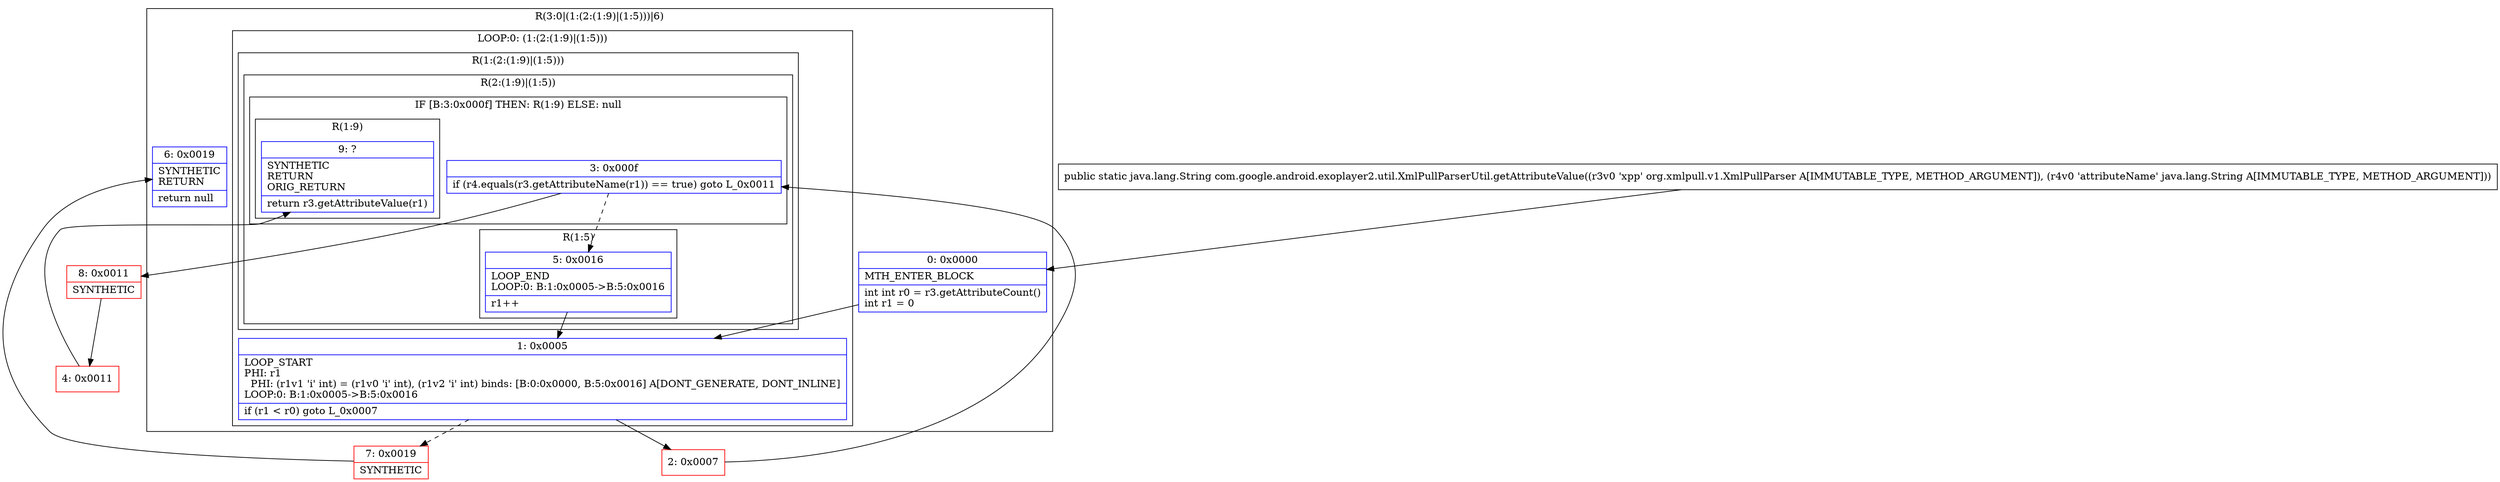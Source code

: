 digraph "CFG forcom.google.android.exoplayer2.util.XmlPullParserUtil.getAttributeValue(Lorg\/xmlpull\/v1\/XmlPullParser;Ljava\/lang\/String;)Ljava\/lang\/String;" {
subgraph cluster_Region_186408009 {
label = "R(3:0|(1:(2:(1:9)|(1:5)))|6)";
node [shape=record,color=blue];
Node_0 [shape=record,label="{0\:\ 0x0000|MTH_ENTER_BLOCK\l|int int r0 = r3.getAttributeCount()\lint r1 = 0\l}"];
subgraph cluster_LoopRegion_1850661022 {
label = "LOOP:0: (1:(2:(1:9)|(1:5)))";
node [shape=record,color=blue];
Node_1 [shape=record,label="{1\:\ 0x0005|LOOP_START\lPHI: r1 \l  PHI: (r1v1 'i' int) = (r1v0 'i' int), (r1v2 'i' int) binds: [B:0:0x0000, B:5:0x0016] A[DONT_GENERATE, DONT_INLINE]\lLOOP:0: B:1:0x0005\-\>B:5:0x0016\l|if (r1 \< r0) goto L_0x0007\l}"];
subgraph cluster_Region_1002450368 {
label = "R(1:(2:(1:9)|(1:5)))";
node [shape=record,color=blue];
subgraph cluster_Region_1176903540 {
label = "R(2:(1:9)|(1:5))";
node [shape=record,color=blue];
subgraph cluster_IfRegion_806364587 {
label = "IF [B:3:0x000f] THEN: R(1:9) ELSE: null";
node [shape=record,color=blue];
Node_3 [shape=record,label="{3\:\ 0x000f|if (r4.equals(r3.getAttributeName(r1)) == true) goto L_0x0011\l}"];
subgraph cluster_Region_1502071284 {
label = "R(1:9)";
node [shape=record,color=blue];
Node_9 [shape=record,label="{9\:\ ?|SYNTHETIC\lRETURN\lORIG_RETURN\l|return r3.getAttributeValue(r1)\l}"];
}
}
subgraph cluster_Region_1561791122 {
label = "R(1:5)";
node [shape=record,color=blue];
Node_5 [shape=record,label="{5\:\ 0x0016|LOOP_END\lLOOP:0: B:1:0x0005\-\>B:5:0x0016\l|r1++\l}"];
}
}
}
}
Node_6 [shape=record,label="{6\:\ 0x0019|SYNTHETIC\lRETURN\l|return null\l}"];
}
Node_2 [shape=record,color=red,label="{2\:\ 0x0007}"];
Node_4 [shape=record,color=red,label="{4\:\ 0x0011}"];
Node_7 [shape=record,color=red,label="{7\:\ 0x0019|SYNTHETIC\l}"];
Node_8 [shape=record,color=red,label="{8\:\ 0x0011|SYNTHETIC\l}"];
MethodNode[shape=record,label="{public static java.lang.String com.google.android.exoplayer2.util.XmlPullParserUtil.getAttributeValue((r3v0 'xpp' org.xmlpull.v1.XmlPullParser A[IMMUTABLE_TYPE, METHOD_ARGUMENT]), (r4v0 'attributeName' java.lang.String A[IMMUTABLE_TYPE, METHOD_ARGUMENT])) }"];
MethodNode -> Node_0;
Node_0 -> Node_1;
Node_1 -> Node_2;
Node_1 -> Node_7[style=dashed];
Node_3 -> Node_5[style=dashed];
Node_3 -> Node_8;
Node_5 -> Node_1;
Node_2 -> Node_3;
Node_4 -> Node_9;
Node_7 -> Node_6;
Node_8 -> Node_4;
}

